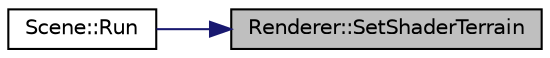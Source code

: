 digraph "Renderer::SetShaderTerrain"
{
 // LATEX_PDF_SIZE
  edge [fontname="Helvetica",fontsize="10",labelfontname="Helvetica",labelfontsize="10"];
  node [fontname="Helvetica",fontsize="10",shape=record];
  rankdir="RL";
  Node1 [label="Renderer::SetShaderTerrain",height=0.2,width=0.4,color="black", fillcolor="grey75", style="filled", fontcolor="black",tooltip="Sets up the shader for the terrain."];
  Node1 -> Node2 [dir="back",color="midnightblue",fontsize="10",style="solid",fontname="Helvetica"];
  Node2 [label="Scene::Run",height=0.2,width=0.4,color="black", fillcolor="white", style="filled",URL="$class_scene.html#acaa19d509c2a82c3493085c5f1217e15",tooltip="Runs the scene, setting up objects for rendering and changes."];
}
